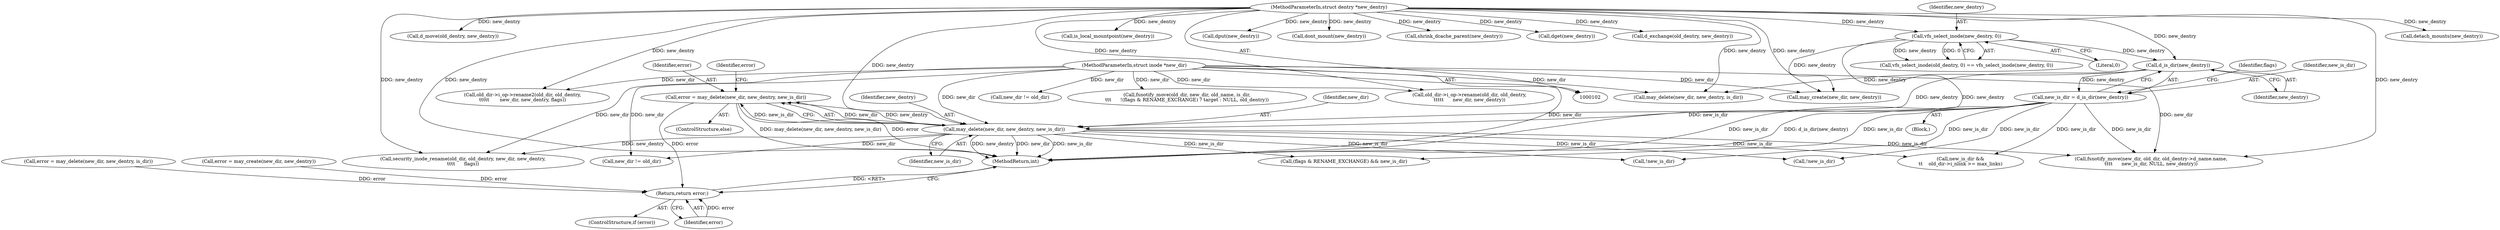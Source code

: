 digraph "0_linux_9409e22acdfc9153f88d9b1ed2bd2a5b34d2d3ca@API" {
"1000188" [label="(Call,error = may_delete(new_dir, new_dentry, new_is_dir))"];
"1000190" [label="(Call,may_delete(new_dir, new_dentry, new_is_dir))"];
"1000105" [label="(MethodParameterIn,struct inode *new_dir)"];
"1000174" [label="(Call,d_is_dir(new_dentry))"];
"1000146" [label="(Call,vfs_select_inode(new_dentry, 0))"];
"1000106" [label="(MethodParameterIn,struct dentry *new_dentry)"];
"1000172" [label="(Call,new_is_dir = d_is_dir(new_dentry))"];
"1000196" [label="(Return,return error;)"];
"1000189" [label="(Identifier,error)"];
"1000193" [label="(Identifier,new_is_dir)"];
"1000179" [label="(Identifier,flags)"];
"1000173" [label="(Identifier,new_is_dir)"];
"1000191" [label="(Identifier,new_dir)"];
"1000105" [label="(MethodParameterIn,struct inode *new_dir)"];
"1000192" [label="(Identifier,new_dentry)"];
"1000194" [label="(ControlStructure,if (error))"];
"1000437" [label="(Call,detach_mounts(new_dentry))"];
"1000195" [label="(Identifier,error)"];
"1000518" [label="(MethodReturn,int)"];
"1000339" [label="(Call,new_is_dir &&\n\t\t    old_dir->i_nlink >= max_links)"];
"1000196" [label="(Return,return error;)"];
"1000456" [label="(Call,d_move(old_dentry, new_dentry))"];
"1000503" [label="(Call,fsnotify_move(new_dir, old_dir, old_dentry->d_name.name,\n\t\t\t\t      new_is_dir, NULL, new_dentry))"];
"1000411" [label="(Call,old_dir->i_op->rename2(old_dir, old_dentry,\n\t\t\t\t\t       new_dir, new_dentry, flags))"];
"1000174" [label="(Call,d_is_dir(new_dentry))"];
"1000394" [label="(Call,old_dir->i_op->rename(old_dir, old_dentry,\n\t\t\t\t\t      new_dir, new_dentry))"];
"1000187" [label="(ControlStructure,else)"];
"1000228" [label="(Call,new_dir != old_dir)"];
"1000262" [label="(Call,security_inode_rename(old_dir, old_dentry, new_dir, new_dentry,\n\t\t\t\t      flags))"];
"1000142" [label="(Call,vfs_select_inode(old_dentry, 0) == vfs_select_inode(new_dentry, 0))"];
"1000305" [label="(Call,is_local_mountpoint(new_dentry))"];
"1000190" [label="(Call,may_delete(new_dir, new_dentry, new_is_dir))"];
"1000148" [label="(Literal,0)"];
"1000373" [label="(Call,!new_is_dir)"];
"1000311" [label="(Call,new_dir != old_dir)"];
"1000245" [label="(Call,(flags & RENAME_EXCHANGE) && new_is_dir)"];
"1000188" [label="(Call,error = may_delete(new_dir, new_dentry, new_is_dir))"];
"1000146" [label="(Call,vfs_select_inode(new_dentry, 0))"];
"1000479" [label="(Call,dput(new_dentry))"];
"1000435" [label="(Call,dont_mount(new_dentry))"];
"1000171" [label="(Block,)"];
"1000172" [label="(Call,new_is_dir = d_is_dir(new_dentry))"];
"1000147" [label="(Identifier,new_dentry)"];
"1000181" [label="(Call,error = may_delete(new_dir, new_dentry, is_dir))"];
"1000323" [label="(Call,!new_is_dir)"];
"1000356" [label="(Call,shrink_dcache_parent(new_dentry))"];
"1000197" [label="(Identifier,error)"];
"1000280" [label="(Call,dget(new_dentry))"];
"1000485" [label="(Call,fsnotify_move(old_dir, new_dir, old_name, is_dir,\n\t\t\t      !(flags & RENAME_EXCHANGE) ? target : NULL, old_dentry))"];
"1000165" [label="(Call,error = may_create(new_dir, new_dentry))"];
"1000167" [label="(Call,may_create(new_dir, new_dentry))"];
"1000106" [label="(MethodParameterIn,struct dentry *new_dentry)"];
"1000183" [label="(Call,may_delete(new_dir, new_dentry, is_dir))"];
"1000460" [label="(Call,d_exchange(old_dentry, new_dentry))"];
"1000175" [label="(Identifier,new_dentry)"];
"1000188" -> "1000187"  [label="AST: "];
"1000188" -> "1000190"  [label="CFG: "];
"1000189" -> "1000188"  [label="AST: "];
"1000190" -> "1000188"  [label="AST: "];
"1000195" -> "1000188"  [label="CFG: "];
"1000188" -> "1000518"  [label="DDG: may_delete(new_dir, new_dentry, new_is_dir)"];
"1000188" -> "1000518"  [label="DDG: error"];
"1000190" -> "1000188"  [label="DDG: new_dir"];
"1000190" -> "1000188"  [label="DDG: new_dentry"];
"1000190" -> "1000188"  [label="DDG: new_is_dir"];
"1000188" -> "1000196"  [label="DDG: error"];
"1000190" -> "1000193"  [label="CFG: "];
"1000191" -> "1000190"  [label="AST: "];
"1000192" -> "1000190"  [label="AST: "];
"1000193" -> "1000190"  [label="AST: "];
"1000190" -> "1000518"  [label="DDG: new_dir"];
"1000190" -> "1000518"  [label="DDG: new_is_dir"];
"1000190" -> "1000518"  [label="DDG: new_dentry"];
"1000105" -> "1000190"  [label="DDG: new_dir"];
"1000174" -> "1000190"  [label="DDG: new_dentry"];
"1000106" -> "1000190"  [label="DDG: new_dentry"];
"1000172" -> "1000190"  [label="DDG: new_is_dir"];
"1000190" -> "1000228"  [label="DDG: new_dir"];
"1000190" -> "1000245"  [label="DDG: new_is_dir"];
"1000190" -> "1000262"  [label="DDG: new_dentry"];
"1000190" -> "1000323"  [label="DDG: new_is_dir"];
"1000190" -> "1000339"  [label="DDG: new_is_dir"];
"1000190" -> "1000373"  [label="DDG: new_is_dir"];
"1000190" -> "1000503"  [label="DDG: new_is_dir"];
"1000105" -> "1000102"  [label="AST: "];
"1000105" -> "1000518"  [label="DDG: new_dir"];
"1000105" -> "1000167"  [label="DDG: new_dir"];
"1000105" -> "1000183"  [label="DDG: new_dir"];
"1000105" -> "1000228"  [label="DDG: new_dir"];
"1000105" -> "1000262"  [label="DDG: new_dir"];
"1000105" -> "1000311"  [label="DDG: new_dir"];
"1000105" -> "1000394"  [label="DDG: new_dir"];
"1000105" -> "1000411"  [label="DDG: new_dir"];
"1000105" -> "1000485"  [label="DDG: new_dir"];
"1000105" -> "1000503"  [label="DDG: new_dir"];
"1000174" -> "1000172"  [label="AST: "];
"1000174" -> "1000175"  [label="CFG: "];
"1000175" -> "1000174"  [label="AST: "];
"1000172" -> "1000174"  [label="CFG: "];
"1000174" -> "1000172"  [label="DDG: new_dentry"];
"1000146" -> "1000174"  [label="DDG: new_dentry"];
"1000106" -> "1000174"  [label="DDG: new_dentry"];
"1000174" -> "1000183"  [label="DDG: new_dentry"];
"1000146" -> "1000142"  [label="AST: "];
"1000146" -> "1000148"  [label="CFG: "];
"1000147" -> "1000146"  [label="AST: "];
"1000148" -> "1000146"  [label="AST: "];
"1000142" -> "1000146"  [label="CFG: "];
"1000146" -> "1000518"  [label="DDG: new_dentry"];
"1000146" -> "1000142"  [label="DDG: new_dentry"];
"1000146" -> "1000142"  [label="DDG: 0"];
"1000106" -> "1000146"  [label="DDG: new_dentry"];
"1000146" -> "1000167"  [label="DDG: new_dentry"];
"1000106" -> "1000102"  [label="AST: "];
"1000106" -> "1000518"  [label="DDG: new_dentry"];
"1000106" -> "1000167"  [label="DDG: new_dentry"];
"1000106" -> "1000183"  [label="DDG: new_dentry"];
"1000106" -> "1000262"  [label="DDG: new_dentry"];
"1000106" -> "1000280"  [label="DDG: new_dentry"];
"1000106" -> "1000305"  [label="DDG: new_dentry"];
"1000106" -> "1000356"  [label="DDG: new_dentry"];
"1000106" -> "1000394"  [label="DDG: new_dentry"];
"1000106" -> "1000411"  [label="DDG: new_dentry"];
"1000106" -> "1000435"  [label="DDG: new_dentry"];
"1000106" -> "1000437"  [label="DDG: new_dentry"];
"1000106" -> "1000456"  [label="DDG: new_dentry"];
"1000106" -> "1000460"  [label="DDG: new_dentry"];
"1000106" -> "1000479"  [label="DDG: new_dentry"];
"1000106" -> "1000503"  [label="DDG: new_dentry"];
"1000172" -> "1000171"  [label="AST: "];
"1000173" -> "1000172"  [label="AST: "];
"1000179" -> "1000172"  [label="CFG: "];
"1000172" -> "1000518"  [label="DDG: new_is_dir"];
"1000172" -> "1000518"  [label="DDG: d_is_dir(new_dentry)"];
"1000172" -> "1000245"  [label="DDG: new_is_dir"];
"1000172" -> "1000323"  [label="DDG: new_is_dir"];
"1000172" -> "1000339"  [label="DDG: new_is_dir"];
"1000172" -> "1000373"  [label="DDG: new_is_dir"];
"1000172" -> "1000503"  [label="DDG: new_is_dir"];
"1000196" -> "1000194"  [label="AST: "];
"1000196" -> "1000197"  [label="CFG: "];
"1000197" -> "1000196"  [label="AST: "];
"1000518" -> "1000196"  [label="CFG: "];
"1000196" -> "1000518"  [label="DDG: <RET>"];
"1000197" -> "1000196"  [label="DDG: error"];
"1000181" -> "1000196"  [label="DDG: error"];
"1000165" -> "1000196"  [label="DDG: error"];
}
